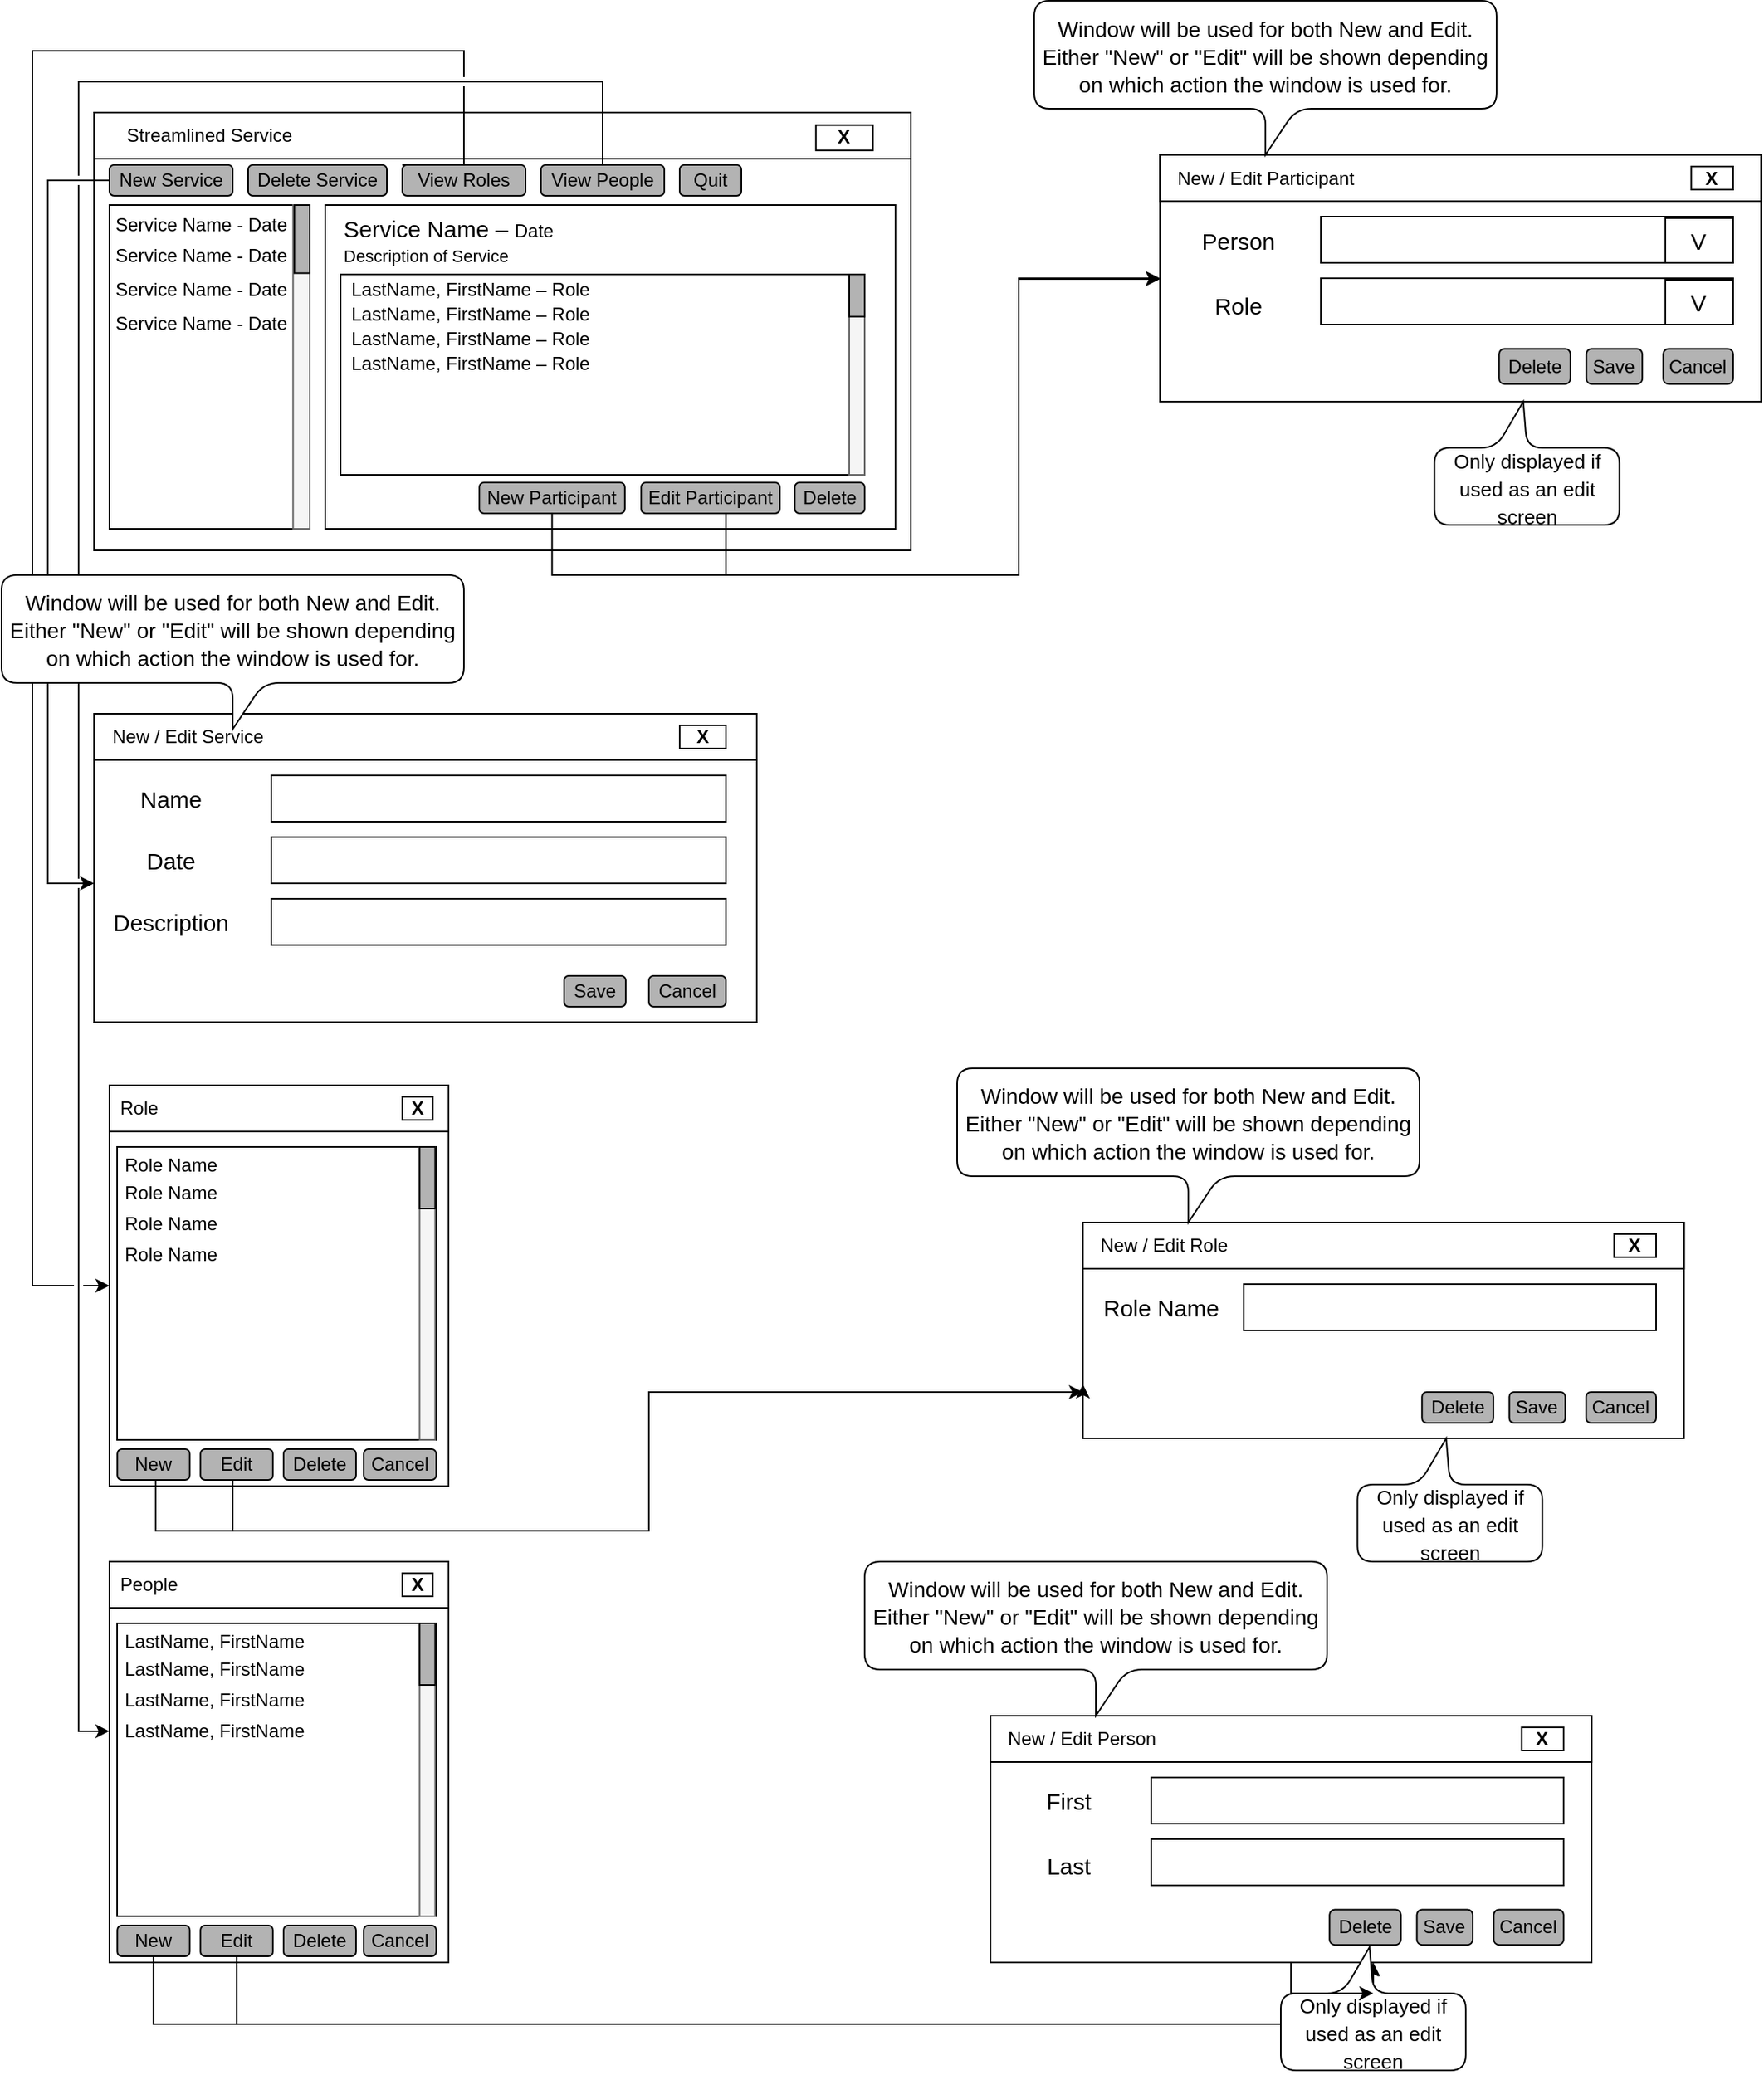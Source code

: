 <mxfile version="17.4.5" type="github">
  <diagram id="4OQi59Qm8AY1YfnPW1HK" name="Page-1">
    <mxGraphModel dx="788" dy="491" grid="1" gridSize="10" guides="1" tooltips="1" connect="1" arrows="1" fold="1" page="1" pageScale="1" pageWidth="850" pageHeight="1100" math="0" shadow="0">
      <root>
        <mxCell id="0" />
        <mxCell id="1" parent="0" />
        <mxCell id="vdjSKUOgppkRG0CxjOew-1" value="" style="whiteSpace=wrap;html=1;" parent="1" vertex="1">
          <mxGeometry x="70" y="90" width="530" height="284" as="geometry" />
        </mxCell>
        <mxCell id="E74i4Yss6tRuVbI0QfsG-2" value="" style="rounded=0;whiteSpace=wrap;html=1;" parent="1" vertex="1">
          <mxGeometry x="70" y="90" width="530" height="30" as="geometry" />
        </mxCell>
        <mxCell id="E74i4Yss6tRuVbI0QfsG-7" value="&lt;span&gt;Streamlined Service&lt;/span&gt;" style="rounded=0;whiteSpace=wrap;html=1;fillColor=#FFFFFF;strokeColor=none;" parent="1" vertex="1">
          <mxGeometry x="77.206" y="94.082" width="135.581" height="21.846" as="geometry" />
        </mxCell>
        <mxCell id="E74i4Yss6tRuVbI0QfsG-8" value="&lt;b&gt;X&lt;/b&gt;" style="rounded=0;whiteSpace=wrap;html=1;fillColor=#FFFFFF;" parent="1" vertex="1">
          <mxGeometry x="538.372" y="98.192" width="36.977" height="16.385" as="geometry" />
        </mxCell>
        <mxCell id="E74i4Yss6tRuVbI0QfsG-9" value="" style="rounded=0;whiteSpace=wrap;html=1;fillColor=#FFFFFF;imageAspect=1;" parent="1" vertex="1">
          <mxGeometry x="220" y="150" width="370" height="210" as="geometry" />
        </mxCell>
        <mxCell id="E74i4Yss6tRuVbI0QfsG-20" value="" style="group;strokeColor=none;" parent="1" vertex="1" connectable="0">
          <mxGeometry x="80" y="150" width="130" height="210" as="geometry" />
        </mxCell>
        <mxCell id="E74i4Yss6tRuVbI0QfsG-18" value="" style="group" parent="E74i4Yss6tRuVbI0QfsG-20" vertex="1" connectable="0">
          <mxGeometry width="130" height="210.0" as="geometry" />
        </mxCell>
        <mxCell id="E74i4Yss6tRuVbI0QfsG-14" value="" style="whiteSpace=wrap;html=1;fillColor=#FFFFFF;" parent="E74i4Yss6tRuVbI0QfsG-18" vertex="1">
          <mxGeometry width="130" height="210.0" as="geometry" />
        </mxCell>
        <mxCell id="E74i4Yss6tRuVbI0QfsG-15" value="" style="rounded=0;whiteSpace=wrap;html=1;fillColor=#f5f5f5;fontColor=#333333;strokeColor=#666666;" parent="E74i4Yss6tRuVbI0QfsG-18" vertex="1">
          <mxGeometry x="119.167" width="10.833" height="210.0" as="geometry" />
        </mxCell>
        <mxCell id="E74i4Yss6tRuVbI0QfsG-23" value="Service Name - Date" style="rounded=0;whiteSpace=wrap;html=1;align=left;strokeColor=none;" parent="E74i4Yss6tRuVbI0QfsG-18" vertex="1">
          <mxGeometry x="2" y="66.316" width="116" height="22.105" as="geometry" />
        </mxCell>
        <mxCell id="E74i4Yss6tRuVbI0QfsG-22" value="Service Name - Date" style="rounded=0;whiteSpace=wrap;html=1;align=left;strokeColor=none;" parent="E74i4Yss6tRuVbI0QfsG-18" vertex="1">
          <mxGeometry x="2" y="44.211" width="116" height="22.105" as="geometry" />
        </mxCell>
        <mxCell id="E74i4Yss6tRuVbI0QfsG-21" value="Service Name - Date" style="rounded=0;whiteSpace=wrap;html=1;align=left;strokeColor=none;" parent="E74i4Yss6tRuVbI0QfsG-18" vertex="1">
          <mxGeometry x="2" y="22.105" width="116" height="22.105" as="geometry" />
        </mxCell>
        <mxCell id="E74i4Yss6tRuVbI0QfsG-16" value="" style="rounded=0;whiteSpace=wrap;html=1;fillColor=#B3B3B3;" parent="E74i4Yss6tRuVbI0QfsG-18" vertex="1">
          <mxGeometry x="120" width="10" height="44.211" as="geometry" />
        </mxCell>
        <mxCell id="E74i4Yss6tRuVbI0QfsG-17" value="Service Name - Date" style="rounded=0;whiteSpace=wrap;html=1;align=left;strokeColor=none;" parent="E74i4Yss6tRuVbI0QfsG-20" vertex="1">
          <mxGeometry x="2" y="2.211" width="116" height="22.105" as="geometry" />
        </mxCell>
        <mxCell id="Rd3qPR3GxqKm1jp_kwzv-50" style="edgeStyle=orthogonalEdgeStyle;rounded=0;sketch=0;jumpStyle=gap;orthogonalLoop=1;jettySize=auto;html=1;shadow=0;fontSize=15;strokeColor=default;" edge="1" parent="1" source="E74i4Yss6tRuVbI0QfsG-27" target="E74i4Yss6tRuVbI0QfsG-34">
          <mxGeometry relative="1" as="geometry">
            <Array as="points">
              <mxPoint x="40" y="134" />
              <mxPoint x="40" y="590" />
            </Array>
          </mxGeometry>
        </mxCell>
        <mxCell id="E74i4Yss6tRuVbI0QfsG-27" value="New Service" style="rounded=1;whiteSpace=wrap;html=1;strokeColor=default;fillColor=#B3B3B3;" parent="1" vertex="1">
          <mxGeometry x="80" y="124" width="80" height="20" as="geometry" />
        </mxCell>
        <mxCell id="E74i4Yss6tRuVbI0QfsG-28" value="Delete Service" style="rounded=1;whiteSpace=wrap;html=1;strokeColor=default;fillColor=#B3B3B3;" parent="1" vertex="1">
          <mxGeometry x="170" y="124" width="90" height="20" as="geometry" />
        </mxCell>
        <mxCell id="E74i4Yss6tRuVbI0QfsG-29" value="View Roles" style="rounded=1;whiteSpace=wrap;html=1;strokeColor=default;fillColor=#B3B3B3;" parent="1" vertex="1">
          <mxGeometry x="270" y="124" width="80" height="20" as="geometry" />
        </mxCell>
        <mxCell id="Rd3qPR3GxqKm1jp_kwzv-49" style="edgeStyle=orthogonalEdgeStyle;rounded=0;sketch=0;jumpStyle=gap;orthogonalLoop=1;jettySize=auto;html=1;entryX=0;entryY=0.423;entryDx=0;entryDy=0;entryPerimeter=0;shadow=0;fontSize=15;strokeColor=default;" edge="1" parent="1" source="E74i4Yss6tRuVbI0QfsG-30" target="Rd3qPR3GxqKm1jp_kwzv-29">
          <mxGeometry relative="1" as="geometry">
            <Array as="points">
              <mxPoint x="400" y="70" />
              <mxPoint x="60" y="70" />
              <mxPoint x="60" y="1140" />
            </Array>
          </mxGeometry>
        </mxCell>
        <mxCell id="E74i4Yss6tRuVbI0QfsG-30" value="View People" style="rounded=1;whiteSpace=wrap;html=1;strokeColor=default;fillColor=#B3B3B3;" parent="1" vertex="1">
          <mxGeometry x="360" y="124" width="80" height="20" as="geometry" />
        </mxCell>
        <mxCell id="E74i4Yss6tRuVbI0QfsG-31" value="Quit" style="rounded=1;whiteSpace=wrap;html=1;strokeColor=default;fillColor=#B3B3B3;" parent="1" vertex="1">
          <mxGeometry x="450" y="124" width="40" height="20" as="geometry" />
        </mxCell>
        <mxCell id="E74i4Yss6tRuVbI0QfsG-38" value="" style="group" parent="1" vertex="1" connectable="0">
          <mxGeometry x="80" y="721" width="220" height="260" as="geometry" />
        </mxCell>
        <mxCell id="E74i4Yss6tRuVbI0QfsG-39" value="" style="whiteSpace=wrap;html=1;" parent="E74i4Yss6tRuVbI0QfsG-38" vertex="1">
          <mxGeometry width="220" height="260" as="geometry" />
        </mxCell>
        <mxCell id="E74i4Yss6tRuVbI0QfsG-40" value="" style="rounded=0;whiteSpace=wrap;html=1;" parent="E74i4Yss6tRuVbI0QfsG-38" vertex="1">
          <mxGeometry width="220" height="30" as="geometry" />
        </mxCell>
        <mxCell id="E74i4Yss6tRuVbI0QfsG-41" value="&lt;span&gt;Role&lt;/span&gt;" style="rounded=0;whiteSpace=wrap;html=1;fillColor=#FFFFFF;strokeColor=none;align=left;" parent="E74i4Yss6tRuVbI0QfsG-38" vertex="1">
          <mxGeometry x="5.12" y="5" width="154.88" height="20" as="geometry" />
        </mxCell>
        <mxCell id="E74i4Yss6tRuVbI0QfsG-42" value="&lt;b&gt;X&lt;/b&gt;" style="rounded=0;whiteSpace=wrap;html=1;fillColor=#FFFFFF;" parent="E74i4Yss6tRuVbI0QfsG-38" vertex="1">
          <mxGeometry x="190" y="7.5" width="19.77" height="15" as="geometry" />
        </mxCell>
        <mxCell id="Rd3qPR3GxqKm1jp_kwzv-14" value="" style="group;strokeColor=none;" vertex="1" connectable="0" parent="E74i4Yss6tRuVbI0QfsG-38">
          <mxGeometry x="5" y="40" width="207" height="190" as="geometry" />
        </mxCell>
        <mxCell id="Rd3qPR3GxqKm1jp_kwzv-15" value="" style="group" vertex="1" connectable="0" parent="Rd3qPR3GxqKm1jp_kwzv-14">
          <mxGeometry width="207.0" height="190.0" as="geometry" />
        </mxCell>
        <mxCell id="Rd3qPR3GxqKm1jp_kwzv-16" value="" style="whiteSpace=wrap;html=1;fillColor=#FFFFFF;" vertex="1" parent="Rd3qPR3GxqKm1jp_kwzv-15">
          <mxGeometry width="207.0" height="190.0" as="geometry" />
        </mxCell>
        <mxCell id="Rd3qPR3GxqKm1jp_kwzv-17" value="" style="rounded=0;whiteSpace=wrap;html=1;fillColor=#f5f5f5;fontColor=#333333;strokeColor=#666666;" vertex="1" parent="Rd3qPR3GxqKm1jp_kwzv-15">
          <mxGeometry x="196.227" width="10.115" height="190" as="geometry" />
        </mxCell>
        <mxCell id="Rd3qPR3GxqKm1jp_kwzv-18" value="Role Name" style="rounded=0;whiteSpace=wrap;html=1;align=left;strokeColor=none;" vertex="1" parent="Rd3qPR3GxqKm1jp_kwzv-15">
          <mxGeometry x="3.185" y="60.0" width="184.708" height="20.0" as="geometry" />
        </mxCell>
        <mxCell id="Rd3qPR3GxqKm1jp_kwzv-19" value="Role Name" style="rounded=0;whiteSpace=wrap;html=1;align=left;strokeColor=none;" vertex="1" parent="Rd3qPR3GxqKm1jp_kwzv-15">
          <mxGeometry x="3.185" y="40.0" width="184.708" height="20.0" as="geometry" />
        </mxCell>
        <mxCell id="Rd3qPR3GxqKm1jp_kwzv-20" value="Role Name" style="rounded=0;whiteSpace=wrap;html=1;align=left;strokeColor=none;" vertex="1" parent="Rd3qPR3GxqKm1jp_kwzv-15">
          <mxGeometry x="3.185" y="20.0" width="184.708" height="20.0" as="geometry" />
        </mxCell>
        <mxCell id="Rd3qPR3GxqKm1jp_kwzv-21" value="" style="rounded=0;whiteSpace=wrap;html=1;fillColor=#B3B3B3;" vertex="1" parent="Rd3qPR3GxqKm1jp_kwzv-15">
          <mxGeometry x="196.227" width="10.115" height="40" as="geometry" />
        </mxCell>
        <mxCell id="Rd3qPR3GxqKm1jp_kwzv-22" value="Role Name" style="rounded=0;whiteSpace=wrap;html=1;align=left;strokeColor=none;" vertex="1" parent="Rd3qPR3GxqKm1jp_kwzv-14">
          <mxGeometry x="3.185" y="2" width="184.708" height="20.0" as="geometry" />
        </mxCell>
        <mxCell id="Rd3qPR3GxqKm1jp_kwzv-23" value="Cancel" style="rounded=1;whiteSpace=wrap;html=1;strokeColor=default;fillColor=#B3B3B3;flipH=1;" vertex="1" parent="E74i4Yss6tRuVbI0QfsG-38">
          <mxGeometry x="165" y="236" width="47" height="20" as="geometry" />
        </mxCell>
        <mxCell id="Rd3qPR3GxqKm1jp_kwzv-24" value="Delete" style="rounded=1;whiteSpace=wrap;html=1;strokeColor=default;fillColor=#B3B3B3;flipH=1;" vertex="1" parent="E74i4Yss6tRuVbI0QfsG-38">
          <mxGeometry x="113" y="236" width="47" height="20" as="geometry" />
        </mxCell>
        <mxCell id="Rd3qPR3GxqKm1jp_kwzv-25" value="Edit" style="rounded=1;whiteSpace=wrap;html=1;strokeColor=default;fillColor=#B3B3B3;flipH=1;" vertex="1" parent="E74i4Yss6tRuVbI0QfsG-38">
          <mxGeometry x="59.06" y="236" width="47" height="20" as="geometry" />
        </mxCell>
        <mxCell id="Rd3qPR3GxqKm1jp_kwzv-26" value="New" style="rounded=1;whiteSpace=wrap;html=1;strokeColor=default;fillColor=#B3B3B3;flipH=1;" vertex="1" parent="E74i4Yss6tRuVbI0QfsG-38">
          <mxGeometry x="5.12" y="236" width="47" height="20" as="geometry" />
        </mxCell>
        <mxCell id="Rd3qPR3GxqKm1jp_kwzv-28" value="" style="group" vertex="1" connectable="0" parent="1">
          <mxGeometry x="80" y="1030" width="220" height="260" as="geometry" />
        </mxCell>
        <mxCell id="Rd3qPR3GxqKm1jp_kwzv-29" value="" style="whiteSpace=wrap;html=1;" vertex="1" parent="Rd3qPR3GxqKm1jp_kwzv-28">
          <mxGeometry width="220" height="260" as="geometry" />
        </mxCell>
        <mxCell id="Rd3qPR3GxqKm1jp_kwzv-30" value="" style="rounded=0;whiteSpace=wrap;html=1;" vertex="1" parent="Rd3qPR3GxqKm1jp_kwzv-28">
          <mxGeometry width="220" height="30" as="geometry" />
        </mxCell>
        <mxCell id="Rd3qPR3GxqKm1jp_kwzv-31" value="&lt;span&gt;People&lt;/span&gt;" style="rounded=0;whiteSpace=wrap;html=1;fillColor=#FFFFFF;strokeColor=none;align=left;" vertex="1" parent="Rd3qPR3GxqKm1jp_kwzv-28">
          <mxGeometry x="5.12" y="5" width="154.88" height="20" as="geometry" />
        </mxCell>
        <mxCell id="Rd3qPR3GxqKm1jp_kwzv-32" value="&lt;b&gt;X&lt;/b&gt;" style="rounded=0;whiteSpace=wrap;html=1;fillColor=#FFFFFF;" vertex="1" parent="Rd3qPR3GxqKm1jp_kwzv-28">
          <mxGeometry x="190" y="7.5" width="19.77" height="15" as="geometry" />
        </mxCell>
        <mxCell id="Rd3qPR3GxqKm1jp_kwzv-33" value="" style="group;strokeColor=none;" vertex="1" connectable="0" parent="Rd3qPR3GxqKm1jp_kwzv-28">
          <mxGeometry x="5" y="40" width="207" height="190" as="geometry" />
        </mxCell>
        <mxCell id="Rd3qPR3GxqKm1jp_kwzv-34" value="" style="group" vertex="1" connectable="0" parent="Rd3qPR3GxqKm1jp_kwzv-33">
          <mxGeometry width="207.0" height="190.0" as="geometry" />
        </mxCell>
        <mxCell id="Rd3qPR3GxqKm1jp_kwzv-35" value="" style="whiteSpace=wrap;html=1;fillColor=#FFFFFF;" vertex="1" parent="Rd3qPR3GxqKm1jp_kwzv-34">
          <mxGeometry width="207.0" height="190.0" as="geometry" />
        </mxCell>
        <mxCell id="Rd3qPR3GxqKm1jp_kwzv-36" value="" style="rounded=0;whiteSpace=wrap;html=1;fillColor=#f5f5f5;fontColor=#333333;strokeColor=#666666;" vertex="1" parent="Rd3qPR3GxqKm1jp_kwzv-34">
          <mxGeometry x="196.227" width="10.115" height="190" as="geometry" />
        </mxCell>
        <mxCell id="Rd3qPR3GxqKm1jp_kwzv-37" value="LastName, FirstName" style="rounded=0;whiteSpace=wrap;html=1;align=left;strokeColor=none;" vertex="1" parent="Rd3qPR3GxqKm1jp_kwzv-34">
          <mxGeometry x="3.185" y="60.0" width="184.708" height="20.0" as="geometry" />
        </mxCell>
        <mxCell id="Rd3qPR3GxqKm1jp_kwzv-38" value="LastName, FirstName" style="rounded=0;whiteSpace=wrap;html=1;align=left;strokeColor=none;" vertex="1" parent="Rd3qPR3GxqKm1jp_kwzv-34">
          <mxGeometry x="3.18" y="40" width="184.71" height="20" as="geometry" />
        </mxCell>
        <mxCell id="Rd3qPR3GxqKm1jp_kwzv-39" value="LastName, FirstName" style="rounded=0;whiteSpace=wrap;html=1;align=left;strokeColor=none;" vertex="1" parent="Rd3qPR3GxqKm1jp_kwzv-34">
          <mxGeometry x="3.185" y="20.0" width="184.708" height="20.0" as="geometry" />
        </mxCell>
        <mxCell id="Rd3qPR3GxqKm1jp_kwzv-40" value="" style="rounded=0;whiteSpace=wrap;html=1;fillColor=#B3B3B3;" vertex="1" parent="Rd3qPR3GxqKm1jp_kwzv-34">
          <mxGeometry x="196.227" width="10.115" height="40" as="geometry" />
        </mxCell>
        <mxCell id="Rd3qPR3GxqKm1jp_kwzv-41" value="LastName, FirstName" style="rounded=0;whiteSpace=wrap;html=1;align=left;strokeColor=none;" vertex="1" parent="Rd3qPR3GxqKm1jp_kwzv-33">
          <mxGeometry x="3.185" y="2" width="184.708" height="20.0" as="geometry" />
        </mxCell>
        <mxCell id="Rd3qPR3GxqKm1jp_kwzv-42" value="Cancel" style="rounded=1;whiteSpace=wrap;html=1;strokeColor=default;fillColor=#B3B3B3;flipH=1;" vertex="1" parent="Rd3qPR3GxqKm1jp_kwzv-28">
          <mxGeometry x="165" y="236" width="47" height="20" as="geometry" />
        </mxCell>
        <mxCell id="Rd3qPR3GxqKm1jp_kwzv-43" value="Delete" style="rounded=1;whiteSpace=wrap;html=1;strokeColor=default;fillColor=#B3B3B3;flipH=1;" vertex="1" parent="Rd3qPR3GxqKm1jp_kwzv-28">
          <mxGeometry x="113" y="236" width="47" height="20" as="geometry" />
        </mxCell>
        <mxCell id="Rd3qPR3GxqKm1jp_kwzv-44" value="Edit" style="rounded=1;whiteSpace=wrap;html=1;strokeColor=default;fillColor=#B3B3B3;flipH=1;" vertex="1" parent="Rd3qPR3GxqKm1jp_kwzv-28">
          <mxGeometry x="59.06" y="236" width="47" height="20" as="geometry" />
        </mxCell>
        <mxCell id="Rd3qPR3GxqKm1jp_kwzv-45" value="New" style="rounded=1;whiteSpace=wrap;html=1;strokeColor=default;fillColor=#B3B3B3;flipH=1;" vertex="1" parent="Rd3qPR3GxqKm1jp_kwzv-28">
          <mxGeometry x="5.12" y="236" width="47" height="20" as="geometry" />
        </mxCell>
        <mxCell id="Rd3qPR3GxqKm1jp_kwzv-51" value="" style="group" vertex="1" connectable="0" parent="1">
          <mxGeometry x="70" y="480" width="430" height="200" as="geometry" />
        </mxCell>
        <mxCell id="E74i4Yss6tRuVbI0QfsG-34" value="" style="whiteSpace=wrap;html=1;container=1;" parent="Rd3qPR3GxqKm1jp_kwzv-51" vertex="1">
          <mxGeometry width="430" height="200" as="geometry" />
        </mxCell>
        <mxCell id="E74i4Yss6tRuVbI0QfsG-35" value="" style="rounded=0;whiteSpace=wrap;html=1;" parent="Rd3qPR3GxqKm1jp_kwzv-51" vertex="1">
          <mxGeometry width="430" height="30" as="geometry" />
        </mxCell>
        <mxCell id="E74i4Yss6tRuVbI0QfsG-36" value="&lt;span&gt;New / Edit Service&lt;br&gt;&lt;/span&gt;" style="rounded=0;whiteSpace=wrap;html=1;fillColor=#FFFFFF;strokeColor=none;align=left;" parent="Rd3qPR3GxqKm1jp_kwzv-51" vertex="1">
          <mxGeometry x="10" y="5" width="330" height="20" as="geometry" />
        </mxCell>
        <mxCell id="E74i4Yss6tRuVbI0QfsG-37" value="&lt;b&gt;X&lt;/b&gt;" style="rounded=0;whiteSpace=wrap;html=1;fillColor=#FFFFFF;" parent="Rd3qPR3GxqKm1jp_kwzv-51" vertex="1">
          <mxGeometry x="380" y="7.5" width="30" height="15" as="geometry" />
        </mxCell>
        <mxCell id="Rd3qPR3GxqKm1jp_kwzv-2" value="Name" style="text;html=1;strokeColor=none;fillColor=none;align=center;verticalAlign=middle;whiteSpace=wrap;rounded=0;fontSize=15;" vertex="1" parent="Rd3qPR3GxqKm1jp_kwzv-51">
          <mxGeometry x="20" y="40" width="60" height="30" as="geometry" />
        </mxCell>
        <mxCell id="Rd3qPR3GxqKm1jp_kwzv-3" value="" style="rounded=0;whiteSpace=wrap;html=1;" vertex="1" parent="Rd3qPR3GxqKm1jp_kwzv-51">
          <mxGeometry x="115" y="40" width="295" height="30" as="geometry" />
        </mxCell>
        <mxCell id="Rd3qPR3GxqKm1jp_kwzv-4" value="Date" style="text;html=1;strokeColor=none;fillColor=none;align=center;verticalAlign=middle;whiteSpace=wrap;rounded=0;fontSize=15;" vertex="1" parent="Rd3qPR3GxqKm1jp_kwzv-51">
          <mxGeometry x="20" y="80" width="60" height="30" as="geometry" />
        </mxCell>
        <mxCell id="Rd3qPR3GxqKm1jp_kwzv-5" value="" style="rounded=0;whiteSpace=wrap;html=1;" vertex="1" parent="Rd3qPR3GxqKm1jp_kwzv-51">
          <mxGeometry x="115" y="80" width="295" height="30" as="geometry" />
        </mxCell>
        <mxCell id="Rd3qPR3GxqKm1jp_kwzv-6" value="Description" style="text;html=1;strokeColor=none;fillColor=none;align=center;verticalAlign=middle;whiteSpace=wrap;rounded=0;fontSize=15;" vertex="1" parent="Rd3qPR3GxqKm1jp_kwzv-51">
          <mxGeometry x="20" y="120" width="60" height="30" as="geometry" />
        </mxCell>
        <mxCell id="Rd3qPR3GxqKm1jp_kwzv-7" value="" style="rounded=0;whiteSpace=wrap;html=1;" vertex="1" parent="Rd3qPR3GxqKm1jp_kwzv-51">
          <mxGeometry x="115" y="120" width="295" height="30" as="geometry" />
        </mxCell>
        <mxCell id="Rd3qPR3GxqKm1jp_kwzv-10" value="Cancel" style="rounded=1;whiteSpace=wrap;html=1;strokeColor=default;fillColor=#B3B3B3;" vertex="1" parent="Rd3qPR3GxqKm1jp_kwzv-51">
          <mxGeometry x="360" y="170" width="50" height="20" as="geometry" />
        </mxCell>
        <mxCell id="Rd3qPR3GxqKm1jp_kwzv-13" value="Save" style="rounded=1;whiteSpace=wrap;html=1;strokeColor=default;fillColor=#B3B3B3;" vertex="1" parent="Rd3qPR3GxqKm1jp_kwzv-51">
          <mxGeometry x="305" y="170" width="40" height="20" as="geometry" />
        </mxCell>
        <mxCell id="Rd3qPR3GxqKm1jp_kwzv-47" style="edgeStyle=orthogonalEdgeStyle;rounded=0;orthogonalLoop=1;jettySize=auto;html=1;fontSize=15;strokeColor=default;sketch=0;shadow=0;jumpStyle=gap;exitX=0;exitY=0;exitDx=0;exitDy=0;" edge="1" parent="1" source="E74i4Yss6tRuVbI0QfsG-29" target="E74i4Yss6tRuVbI0QfsG-39">
          <mxGeometry relative="1" as="geometry">
            <Array as="points">
              <mxPoint x="310" y="124" />
              <mxPoint x="310" y="50" />
              <mxPoint x="30" y="50" />
              <mxPoint x="30" y="851" />
            </Array>
          </mxGeometry>
        </mxCell>
        <mxCell id="Rd3qPR3GxqKm1jp_kwzv-52" value="&lt;font style=&quot;font-size: 14px&quot;&gt;Window will be used for both New and Edit. Either &quot;New&quot; or &quot;Edit&quot; will be shown depending on which action the window is used for.&lt;/font&gt;" style="shape=callout;whiteSpace=wrap;html=1;perimeter=calloutPerimeter;rounded=1;fontSize=15;" vertex="1" parent="1">
          <mxGeometry x="10" y="390" width="300" height="100" as="geometry" />
        </mxCell>
        <mxCell id="Rd3qPR3GxqKm1jp_kwzv-98" value="Service Name – &lt;font style=&quot;font-size: 12px&quot;&gt;Date&lt;/font&gt;" style="text;html=1;strokeColor=none;fillColor=none;align=left;verticalAlign=middle;whiteSpace=wrap;rounded=0;fontSize=15;" vertex="1" parent="1">
          <mxGeometry x="230" y="150" width="140" height="30" as="geometry" />
        </mxCell>
        <mxCell id="Rd3qPR3GxqKm1jp_kwzv-101" value="Description of Service" style="text;html=1;strokeColor=none;fillColor=none;align=left;verticalAlign=middle;whiteSpace=wrap;rounded=0;fontSize=11;" vertex="1" parent="1">
          <mxGeometry x="230" y="170" width="331" height="25" as="geometry" />
        </mxCell>
        <mxCell id="Rd3qPR3GxqKm1jp_kwzv-102" value="" style="group;strokeColor=none;" vertex="1" connectable="0" parent="1">
          <mxGeometry x="230" y="195" width="340" height="130" as="geometry" />
        </mxCell>
        <mxCell id="Rd3qPR3GxqKm1jp_kwzv-103" value="" style="group" vertex="1" connectable="0" parent="Rd3qPR3GxqKm1jp_kwzv-102">
          <mxGeometry width="340" height="130.0" as="geometry" />
        </mxCell>
        <mxCell id="Rd3qPR3GxqKm1jp_kwzv-104" value="" style="whiteSpace=wrap;html=1;fillColor=#FFFFFF;" vertex="1" parent="Rd3qPR3GxqKm1jp_kwzv-103">
          <mxGeometry width="340" height="130.0" as="geometry" />
        </mxCell>
        <mxCell id="Rd3qPR3GxqKm1jp_kwzv-105" value="" style="rounded=0;whiteSpace=wrap;html=1;fillColor=#f5f5f5;fontColor=#333333;strokeColor=#666666;" vertex="1" parent="Rd3qPR3GxqKm1jp_kwzv-103">
          <mxGeometry x="329.997" width="10" height="130.0" as="geometry" />
        </mxCell>
        <mxCell id="Rd3qPR3GxqKm1jp_kwzv-107" value="LastName, FirstName – Role" style="rounded=0;whiteSpace=wrap;html=1;align=left;strokeColor=none;" vertex="1" parent="Rd3qPR3GxqKm1jp_kwzv-103">
          <mxGeometry x="5.231" y="33.998" width="303.385" height="16" as="geometry" />
        </mxCell>
        <mxCell id="Rd3qPR3GxqKm1jp_kwzv-108" value="LastName, FirstName – Role" style="rounded=0;whiteSpace=wrap;html=1;align=left;strokeColor=none;" vertex="1" parent="Rd3qPR3GxqKm1jp_kwzv-103">
          <mxGeometry x="5.231" y="17.994" width="303.385" height="16" as="geometry" />
        </mxCell>
        <mxCell id="Rd3qPR3GxqKm1jp_kwzv-109" value="" style="rounded=0;whiteSpace=wrap;html=1;fillColor=#B3B3B3;" vertex="1" parent="Rd3qPR3GxqKm1jp_kwzv-103">
          <mxGeometry x="329.996" width="10" height="27.368" as="geometry" />
        </mxCell>
        <mxCell id="Rd3qPR3GxqKm1jp_kwzv-106" value="LastName, FirstName – Role" style="rounded=0;whiteSpace=wrap;html=1;align=left;strokeColor=none;" vertex="1" parent="Rd3qPR3GxqKm1jp_kwzv-103">
          <mxGeometry x="5.231" y="50.003" width="303.385" height="16" as="geometry" />
        </mxCell>
        <mxCell id="Rd3qPR3GxqKm1jp_kwzv-110" value="LastName, FirstName – Role" style="rounded=0;whiteSpace=wrap;html=1;align=left;strokeColor=none;" vertex="1" parent="Rd3qPR3GxqKm1jp_kwzv-103">
          <mxGeometry x="5.231" y="1.998" width="303.385" height="16" as="geometry" />
        </mxCell>
        <mxCell id="Rd3qPR3GxqKm1jp_kwzv-131" style="edgeStyle=orthogonalEdgeStyle;rounded=0;sketch=0;jumpStyle=gap;orthogonalLoop=1;jettySize=auto;html=1;exitX=0.5;exitY=0;exitDx=0;exitDy=0;entryX=0;entryY=0.5;entryDx=0;entryDy=0;shadow=0;fontSize=11;strokeColor=default;" edge="1" parent="1" source="Rd3qPR3GxqKm1jp_kwzv-112" target="Rd3qPR3GxqKm1jp_kwzv-83">
          <mxGeometry relative="1" as="geometry">
            <Array as="points">
              <mxPoint x="367" y="390" />
              <mxPoint x="670" y="390" />
              <mxPoint x="670" y="198" />
            </Array>
          </mxGeometry>
        </mxCell>
        <mxCell id="Rd3qPR3GxqKm1jp_kwzv-112" value="New Participant" style="rounded=1;whiteSpace=wrap;html=1;strokeColor=default;fillColor=#B3B3B3;" vertex="1" parent="1">
          <mxGeometry x="320" y="330" width="94.42" height="20" as="geometry" />
        </mxCell>
        <mxCell id="Rd3qPR3GxqKm1jp_kwzv-126" style="edgeStyle=orthogonalEdgeStyle;rounded=0;sketch=0;jumpStyle=gap;orthogonalLoop=1;jettySize=auto;html=1;shadow=0;fontSize=11;strokeColor=default;" edge="1" parent="1" source="Rd3qPR3GxqKm1jp_kwzv-113" target="Rd3qPR3GxqKm1jp_kwzv-83">
          <mxGeometry relative="1" as="geometry">
            <Array as="points">
              <mxPoint x="480" y="390" />
              <mxPoint x="670" y="390" />
              <mxPoint x="670" y="198" />
            </Array>
          </mxGeometry>
        </mxCell>
        <mxCell id="Rd3qPR3GxqKm1jp_kwzv-114" value="Delete" style="rounded=1;whiteSpace=wrap;html=1;strokeColor=default;fillColor=#B3B3B3;" vertex="1" parent="1">
          <mxGeometry x="524.652" y="330" width="45.349" height="20" as="geometry" />
        </mxCell>
        <mxCell id="Rd3qPR3GxqKm1jp_kwzv-118" style="edgeStyle=orthogonalEdgeStyle;rounded=0;sketch=0;jumpStyle=gap;orthogonalLoop=1;jettySize=auto;html=1;shadow=0;fontSize=11;strokeColor=default;" edge="1" parent="1" source="Rd3qPR3GxqKm1jp_kwzv-44" target="Rd3qPR3GxqKm1jp_kwzv-69">
          <mxGeometry relative="1" as="geometry">
            <Array as="points">
              <mxPoint x="163" y="1330" />
              <mxPoint x="899" y="1330" />
            </Array>
          </mxGeometry>
        </mxCell>
        <mxCell id="Rd3qPR3GxqKm1jp_kwzv-119" style="edgeStyle=orthogonalEdgeStyle;rounded=0;sketch=0;jumpStyle=gap;orthogonalLoop=1;jettySize=auto;html=1;shadow=0;fontSize=11;strokeColor=default;" edge="1" parent="1" source="Rd3qPR3GxqKm1jp_kwzv-45" target="Rd3qPR3GxqKm1jp_kwzv-69">
          <mxGeometry relative="1" as="geometry">
            <mxPoint x="900" y="610" as="targetPoint" />
            <Array as="points">
              <mxPoint x="109" y="1330" />
              <mxPoint x="900" y="1330" />
            </Array>
          </mxGeometry>
        </mxCell>
        <mxCell id="Rd3qPR3GxqKm1jp_kwzv-121" value="" style="group" vertex="1" connectable="0" parent="1">
          <mxGeometry x="570" y="1030" width="471.63" height="330" as="geometry" />
        </mxCell>
        <mxCell id="Rd3qPR3GxqKm1jp_kwzv-69" value="" style="whiteSpace=wrap;html=1;container=1;" vertex="1" parent="Rd3qPR3GxqKm1jp_kwzv-121">
          <mxGeometry x="81.63" y="100" width="390" height="160" as="geometry" />
        </mxCell>
        <mxCell id="Rd3qPR3GxqKm1jp_kwzv-70" value="Delete" style="rounded=1;whiteSpace=wrap;html=1;strokeColor=default;fillColor=#B3B3B3;" vertex="1" parent="Rd3qPR3GxqKm1jp_kwzv-69">
          <mxGeometry x="220" y="125.714" width="46.28" height="22.857" as="geometry" />
        </mxCell>
        <mxCell id="Rd3qPR3GxqKm1jp_kwzv-71" value="Save" style="rounded=1;whiteSpace=wrap;html=1;strokeColor=default;fillColor=#B3B3B3;" vertex="1" parent="Rd3qPR3GxqKm1jp_kwzv-69">
          <mxGeometry x="276.628" y="125.714" width="36.279" height="22.857" as="geometry" />
        </mxCell>
        <mxCell id="Rd3qPR3GxqKm1jp_kwzv-72" value="Cancel" style="rounded=1;whiteSpace=wrap;html=1;strokeColor=default;fillColor=#B3B3B3;" vertex="1" parent="Rd3qPR3GxqKm1jp_kwzv-69">
          <mxGeometry x="326.512" y="125.714" width="45.349" height="22.857" as="geometry" />
        </mxCell>
        <mxCell id="Rd3qPR3GxqKm1jp_kwzv-80" value="&lt;font style=&quot;font-size: 15px&quot;&gt;Last&lt;/font&gt;" style="text;html=1;strokeColor=none;fillColor=none;align=center;verticalAlign=middle;whiteSpace=wrap;rounded=0;fontSize=15;" vertex="1" parent="Rd3qPR3GxqKm1jp_kwzv-69">
          <mxGeometry x="9.07" y="79.999" width="82.56" height="34.286" as="geometry" />
        </mxCell>
        <mxCell id="Rd3qPR3GxqKm1jp_kwzv-73" value="" style="rounded=0;whiteSpace=wrap;html=1;" vertex="1" parent="Rd3qPR3GxqKm1jp_kwzv-121">
          <mxGeometry x="81.63" y="100" width="390.0" height="30" as="geometry" />
        </mxCell>
        <mxCell id="Rd3qPR3GxqKm1jp_kwzv-74" value="&lt;span&gt;New / Edit Person&lt;br&gt;&lt;/span&gt;" style="rounded=0;whiteSpace=wrap;html=1;fillColor=#FFFFFF;strokeColor=none;align=left;" vertex="1" parent="Rd3qPR3GxqKm1jp_kwzv-121">
          <mxGeometry x="90.7" y="105" width="299.302" height="20" as="geometry" />
        </mxCell>
        <mxCell id="Rd3qPR3GxqKm1jp_kwzv-75" value="&lt;b&gt;X&lt;/b&gt;" style="rounded=0;whiteSpace=wrap;html=1;fillColor=#FFFFFF;" vertex="1" parent="Rd3qPR3GxqKm1jp_kwzv-121">
          <mxGeometry x="426.281" y="107.5" width="27.209" height="15" as="geometry" />
        </mxCell>
        <mxCell id="Rd3qPR3GxqKm1jp_kwzv-76" value="&lt;font style=&quot;font-size: 15px&quot;&gt;First&lt;/font&gt;" style="text;html=1;strokeColor=none;fillColor=none;align=center;verticalAlign=middle;whiteSpace=wrap;rounded=0;fontSize=15;" vertex="1" parent="Rd3qPR3GxqKm1jp_kwzv-121">
          <mxGeometry x="90.7" y="140" width="82.56" height="30" as="geometry" />
        </mxCell>
        <mxCell id="Rd3qPR3GxqKm1jp_kwzv-77" value="" style="rounded=0;whiteSpace=wrap;html=1;" vertex="1" parent="Rd3qPR3GxqKm1jp_kwzv-121">
          <mxGeometry x="185.932" y="140" width="267.558" height="30" as="geometry" />
        </mxCell>
        <mxCell id="Rd3qPR3GxqKm1jp_kwzv-78" value="&lt;font style=&quot;font-size: 14px&quot;&gt;Window will be used for both New and Edit. Either &quot;New&quot; or &quot;Edit&quot; will be shown depending on which action the window is used for.&lt;/font&gt;" style="shape=callout;whiteSpace=wrap;html=1;perimeter=calloutPerimeter;rounded=1;fontSize=15;" vertex="1" parent="Rd3qPR3GxqKm1jp_kwzv-121">
          <mxGeometry width="300" height="100" as="geometry" />
        </mxCell>
        <mxCell id="Rd3qPR3GxqKm1jp_kwzv-79" value="&lt;font style=&quot;font-size: 13px&quot;&gt;Only displayed if used as an edit screen&lt;/font&gt;" style="shape=callout;whiteSpace=wrap;html=1;perimeter=calloutPerimeter;rounded=1;fontSize=15;position2=0.52;direction=west;" vertex="1" parent="Rd3qPR3GxqKm1jp_kwzv-121">
          <mxGeometry x="270" y="250" width="120" height="80" as="geometry" />
        </mxCell>
        <mxCell id="Rd3qPR3GxqKm1jp_kwzv-120" value="" style="edgeStyle=orthogonalEdgeStyle;rounded=0;sketch=0;jumpStyle=gap;orthogonalLoop=1;jettySize=auto;html=1;shadow=0;fontSize=11;strokeColor=default;" edge="1" parent="Rd3qPR3GxqKm1jp_kwzv-121" source="Rd3qPR3GxqKm1jp_kwzv-69" target="Rd3qPR3GxqKm1jp_kwzv-79">
          <mxGeometry relative="1" as="geometry" />
        </mxCell>
        <mxCell id="Rd3qPR3GxqKm1jp_kwzv-81" value="" style="rounded=0;whiteSpace=wrap;html=1;" vertex="1" parent="Rd3qPR3GxqKm1jp_kwzv-121">
          <mxGeometry x="185.932" y="180" width="267.558" height="30" as="geometry" />
        </mxCell>
        <mxCell id="Rd3qPR3GxqKm1jp_kwzv-122" value="" style="group" vertex="1" connectable="0" parent="1">
          <mxGeometry x="680" y="17.5" width="470" height="340" as="geometry" />
        </mxCell>
        <mxCell id="Rd3qPR3GxqKm1jp_kwzv-83" value="" style="whiteSpace=wrap;html=1;container=1;" vertex="1" parent="Rd3qPR3GxqKm1jp_kwzv-122">
          <mxGeometry x="81.63" y="100" width="390" height="160" as="geometry" />
        </mxCell>
        <mxCell id="Rd3qPR3GxqKm1jp_kwzv-84" value="Delete" style="rounded=1;whiteSpace=wrap;html=1;strokeColor=default;fillColor=#B3B3B3;" vertex="1" parent="Rd3qPR3GxqKm1jp_kwzv-83">
          <mxGeometry x="220" y="125.714" width="46.28" height="22.857" as="geometry" />
        </mxCell>
        <mxCell id="Rd3qPR3GxqKm1jp_kwzv-85" value="Save" style="rounded=1;whiteSpace=wrap;html=1;strokeColor=default;fillColor=#B3B3B3;" vertex="1" parent="Rd3qPR3GxqKm1jp_kwzv-83">
          <mxGeometry x="276.628" y="125.714" width="36.279" height="22.857" as="geometry" />
        </mxCell>
        <mxCell id="Rd3qPR3GxqKm1jp_kwzv-86" value="Cancel" style="rounded=1;whiteSpace=wrap;html=1;strokeColor=default;fillColor=#B3B3B3;" vertex="1" parent="Rd3qPR3GxqKm1jp_kwzv-83">
          <mxGeometry x="326.512" y="125.714" width="45.349" height="22.857" as="geometry" />
        </mxCell>
        <mxCell id="Rd3qPR3GxqKm1jp_kwzv-87" value="&lt;font style=&quot;font-size: 15px&quot;&gt;Role&lt;/font&gt;" style="text;html=1;strokeColor=none;fillColor=none;align=center;verticalAlign=middle;whiteSpace=wrap;rounded=0;fontSize=15;" vertex="1" parent="Rd3qPR3GxqKm1jp_kwzv-83">
          <mxGeometry x="9.07" y="79.999" width="82.56" height="34.286" as="geometry" />
        </mxCell>
        <mxCell id="Rd3qPR3GxqKm1jp_kwzv-88" value="" style="rounded=0;whiteSpace=wrap;html=1;" vertex="1" parent="Rd3qPR3GxqKm1jp_kwzv-122">
          <mxGeometry x="81.63" y="100" width="390.0" height="30" as="geometry" />
        </mxCell>
        <mxCell id="Rd3qPR3GxqKm1jp_kwzv-89" value="&lt;span&gt;New / Edit Participant&lt;br&gt;&lt;/span&gt;" style="rounded=0;whiteSpace=wrap;html=1;fillColor=#FFFFFF;strokeColor=none;align=left;" vertex="1" parent="Rd3qPR3GxqKm1jp_kwzv-122">
          <mxGeometry x="90.7" y="105" width="299.302" height="20" as="geometry" />
        </mxCell>
        <mxCell id="Rd3qPR3GxqKm1jp_kwzv-90" value="&lt;b&gt;X&lt;/b&gt;" style="rounded=0;whiteSpace=wrap;html=1;fillColor=#FFFFFF;" vertex="1" parent="Rd3qPR3GxqKm1jp_kwzv-122">
          <mxGeometry x="426.281" y="107.5" width="27.209" height="15" as="geometry" />
        </mxCell>
        <mxCell id="Rd3qPR3GxqKm1jp_kwzv-91" value="&lt;font style=&quot;font-size: 15px&quot;&gt;Person&lt;/font&gt;" style="text;html=1;strokeColor=none;fillColor=none;align=center;verticalAlign=middle;whiteSpace=wrap;rounded=0;fontSize=15;" vertex="1" parent="Rd3qPR3GxqKm1jp_kwzv-122">
          <mxGeometry x="90.7" y="140" width="82.56" height="30" as="geometry" />
        </mxCell>
        <mxCell id="Rd3qPR3GxqKm1jp_kwzv-92" value="" style="rounded=0;whiteSpace=wrap;html=1;" vertex="1" parent="Rd3qPR3GxqKm1jp_kwzv-122">
          <mxGeometry x="185.932" y="140" width="267.558" height="30" as="geometry" />
        </mxCell>
        <mxCell id="Rd3qPR3GxqKm1jp_kwzv-94" value="&lt;font style=&quot;font-size: 13px&quot;&gt;Only displayed if used as an edit screen&lt;/font&gt;" style="shape=callout;whiteSpace=wrap;html=1;perimeter=calloutPerimeter;rounded=1;fontSize=15;position2=0.52;direction=west;" vertex="1" parent="Rd3qPR3GxqKm1jp_kwzv-122">
          <mxGeometry x="259.71" y="260" width="120" height="80" as="geometry" />
        </mxCell>
        <mxCell id="Rd3qPR3GxqKm1jp_kwzv-95" value="" style="rounded=0;whiteSpace=wrap;html=1;" vertex="1" parent="Rd3qPR3GxqKm1jp_kwzv-122">
          <mxGeometry x="185.932" y="180" width="267.558" height="30" as="geometry" />
        </mxCell>
        <mxCell id="Rd3qPR3GxqKm1jp_kwzv-96" value="V" style="rounded=0;whiteSpace=wrap;html=1;fontSize=15;" vertex="1" parent="Rd3qPR3GxqKm1jp_kwzv-122">
          <mxGeometry x="409.49" y="181" width="44" height="29" as="geometry" />
        </mxCell>
        <mxCell id="Rd3qPR3GxqKm1jp_kwzv-97" value="V" style="rounded=0;whiteSpace=wrap;html=1;fontSize=15;" vertex="1" parent="Rd3qPR3GxqKm1jp_kwzv-122">
          <mxGeometry x="409.49" y="141" width="44" height="29" as="geometry" />
        </mxCell>
        <mxCell id="Rd3qPR3GxqKm1jp_kwzv-93" value="&lt;font style=&quot;font-size: 14px&quot;&gt;Window will be used for both New and Edit. Either &quot;New&quot; or &quot;Edit&quot; will be shown depending on which action the window is used for.&lt;/font&gt;" style="shape=callout;whiteSpace=wrap;html=1;perimeter=calloutPerimeter;rounded=1;fontSize=15;" vertex="1" parent="Rd3qPR3GxqKm1jp_kwzv-122">
          <mxGeometry width="300" height="100" as="geometry" />
        </mxCell>
        <mxCell id="Rd3qPR3GxqKm1jp_kwzv-124" value="" style="group" vertex="1" connectable="0" parent="1">
          <mxGeometry x="630" y="710" width="471.63" height="320" as="geometry" />
        </mxCell>
        <mxCell id="Rd3qPR3GxqKm1jp_kwzv-54" value="" style="whiteSpace=wrap;html=1;container=1;" vertex="1" parent="Rd3qPR3GxqKm1jp_kwzv-124">
          <mxGeometry x="81.63" y="100" width="390" height="140" as="geometry" />
        </mxCell>
        <mxCell id="Rd3qPR3GxqKm1jp_kwzv-66" value="Delete" style="rounded=1;whiteSpace=wrap;html=1;strokeColor=default;fillColor=#B3B3B3;" vertex="1" parent="Rd3qPR3GxqKm1jp_kwzv-54">
          <mxGeometry x="220" y="110" width="46.28" height="20" as="geometry" />
        </mxCell>
        <mxCell id="Rd3qPR3GxqKm1jp_kwzv-65" value="Save" style="rounded=1;whiteSpace=wrap;html=1;strokeColor=default;fillColor=#B3B3B3;" vertex="1" parent="Rd3qPR3GxqKm1jp_kwzv-54">
          <mxGeometry x="276.628" y="110" width="36.279" height="20" as="geometry" />
        </mxCell>
        <mxCell id="Rd3qPR3GxqKm1jp_kwzv-64" value="Cancel" style="rounded=1;whiteSpace=wrap;html=1;strokeColor=default;fillColor=#B3B3B3;" vertex="1" parent="Rd3qPR3GxqKm1jp_kwzv-54">
          <mxGeometry x="326.512" y="110" width="45.349" height="20" as="geometry" />
        </mxCell>
        <mxCell id="Rd3qPR3GxqKm1jp_kwzv-55" value="" style="rounded=0;whiteSpace=wrap;html=1;" vertex="1" parent="Rd3qPR3GxqKm1jp_kwzv-124">
          <mxGeometry x="81.63" y="100" width="390.0" height="30" as="geometry" />
        </mxCell>
        <mxCell id="Rd3qPR3GxqKm1jp_kwzv-56" value="&lt;span&gt;New / Edit Role&lt;br&gt;&lt;/span&gt;" style="rounded=0;whiteSpace=wrap;html=1;fillColor=#FFFFFF;strokeColor=none;align=left;" vertex="1" parent="Rd3qPR3GxqKm1jp_kwzv-124">
          <mxGeometry x="90.7" y="105" width="299.302" height="20" as="geometry" />
        </mxCell>
        <mxCell id="Rd3qPR3GxqKm1jp_kwzv-57" value="&lt;b&gt;X&lt;/b&gt;" style="rounded=0;whiteSpace=wrap;html=1;fillColor=#FFFFFF;" vertex="1" parent="Rd3qPR3GxqKm1jp_kwzv-124">
          <mxGeometry x="426.281" y="107.5" width="27.209" height="15" as="geometry" />
        </mxCell>
        <mxCell id="Rd3qPR3GxqKm1jp_kwzv-58" value="&lt;font style=&quot;font-size: 15px&quot;&gt;Role Name&lt;/font&gt;" style="text;html=1;strokeColor=none;fillColor=none;align=center;verticalAlign=middle;whiteSpace=wrap;rounded=0;fontSize=15;" vertex="1" parent="Rd3qPR3GxqKm1jp_kwzv-124">
          <mxGeometry x="90.7" y="140" width="82.56" height="30" as="geometry" />
        </mxCell>
        <mxCell id="Rd3qPR3GxqKm1jp_kwzv-59" value="" style="rounded=0;whiteSpace=wrap;html=1;" vertex="1" parent="Rd3qPR3GxqKm1jp_kwzv-124">
          <mxGeometry x="185.932" y="140" width="267.558" height="30" as="geometry" />
        </mxCell>
        <mxCell id="Rd3qPR3GxqKm1jp_kwzv-67" value="&lt;font style=&quot;font-size: 14px&quot;&gt;Window will be used for both New and Edit. Either &quot;New&quot; or &quot;Edit&quot; will be shown depending on which action the window is used for.&lt;/font&gt;" style="shape=callout;whiteSpace=wrap;html=1;perimeter=calloutPerimeter;rounded=1;fontSize=15;" vertex="1" parent="Rd3qPR3GxqKm1jp_kwzv-124">
          <mxGeometry width="300" height="100" as="geometry" />
        </mxCell>
        <mxCell id="Rd3qPR3GxqKm1jp_kwzv-68" value="&lt;font style=&quot;font-size: 13px&quot;&gt;Only displayed if used as an edit screen&lt;/font&gt;" style="shape=callout;whiteSpace=wrap;html=1;perimeter=calloutPerimeter;rounded=1;fontSize=15;position2=0.52;direction=west;" vertex="1" parent="Rd3qPR3GxqKm1jp_kwzv-124">
          <mxGeometry x="259.71" y="240" width="120" height="80" as="geometry" />
        </mxCell>
        <mxCell id="Rd3qPR3GxqKm1jp_kwzv-128" style="edgeStyle=orthogonalEdgeStyle;rounded=0;sketch=0;jumpStyle=gap;orthogonalLoop=1;jettySize=auto;html=1;entryX=0;entryY=0.75;entryDx=0;entryDy=0;shadow=0;fontSize=11;strokeColor=default;" edge="1" parent="1" source="Rd3qPR3GxqKm1jp_kwzv-25" target="Rd3qPR3GxqKm1jp_kwzv-54">
          <mxGeometry relative="1" as="geometry">
            <Array as="points">
              <mxPoint x="160" y="1010" />
              <mxPoint x="430" y="1010" />
              <mxPoint x="430" y="920" />
            </Array>
          </mxGeometry>
        </mxCell>
        <mxCell id="Rd3qPR3GxqKm1jp_kwzv-129" style="edgeStyle=orthogonalEdgeStyle;rounded=0;sketch=0;jumpStyle=gap;orthogonalLoop=1;jettySize=auto;html=1;shadow=0;fontSize=11;strokeColor=default;" edge="1" parent="1" source="Rd3qPR3GxqKm1jp_kwzv-26" target="Rd3qPR3GxqKm1jp_kwzv-54">
          <mxGeometry relative="1" as="geometry">
            <mxPoint x="670" y="910.0" as="targetPoint" />
            <Array as="points">
              <mxPoint x="110" y="1010" />
              <mxPoint x="430" y="1010" />
              <mxPoint x="430" y="920" />
            </Array>
          </mxGeometry>
        </mxCell>
        <mxCell id="Rd3qPR3GxqKm1jp_kwzv-113" value="Edit Participant" style="rounded=1;whiteSpace=wrap;html=1;strokeColor=default;fillColor=#B3B3B3;" vertex="1" parent="1">
          <mxGeometry x="425" y="330" width="90" height="20" as="geometry" />
        </mxCell>
      </root>
    </mxGraphModel>
  </diagram>
</mxfile>
